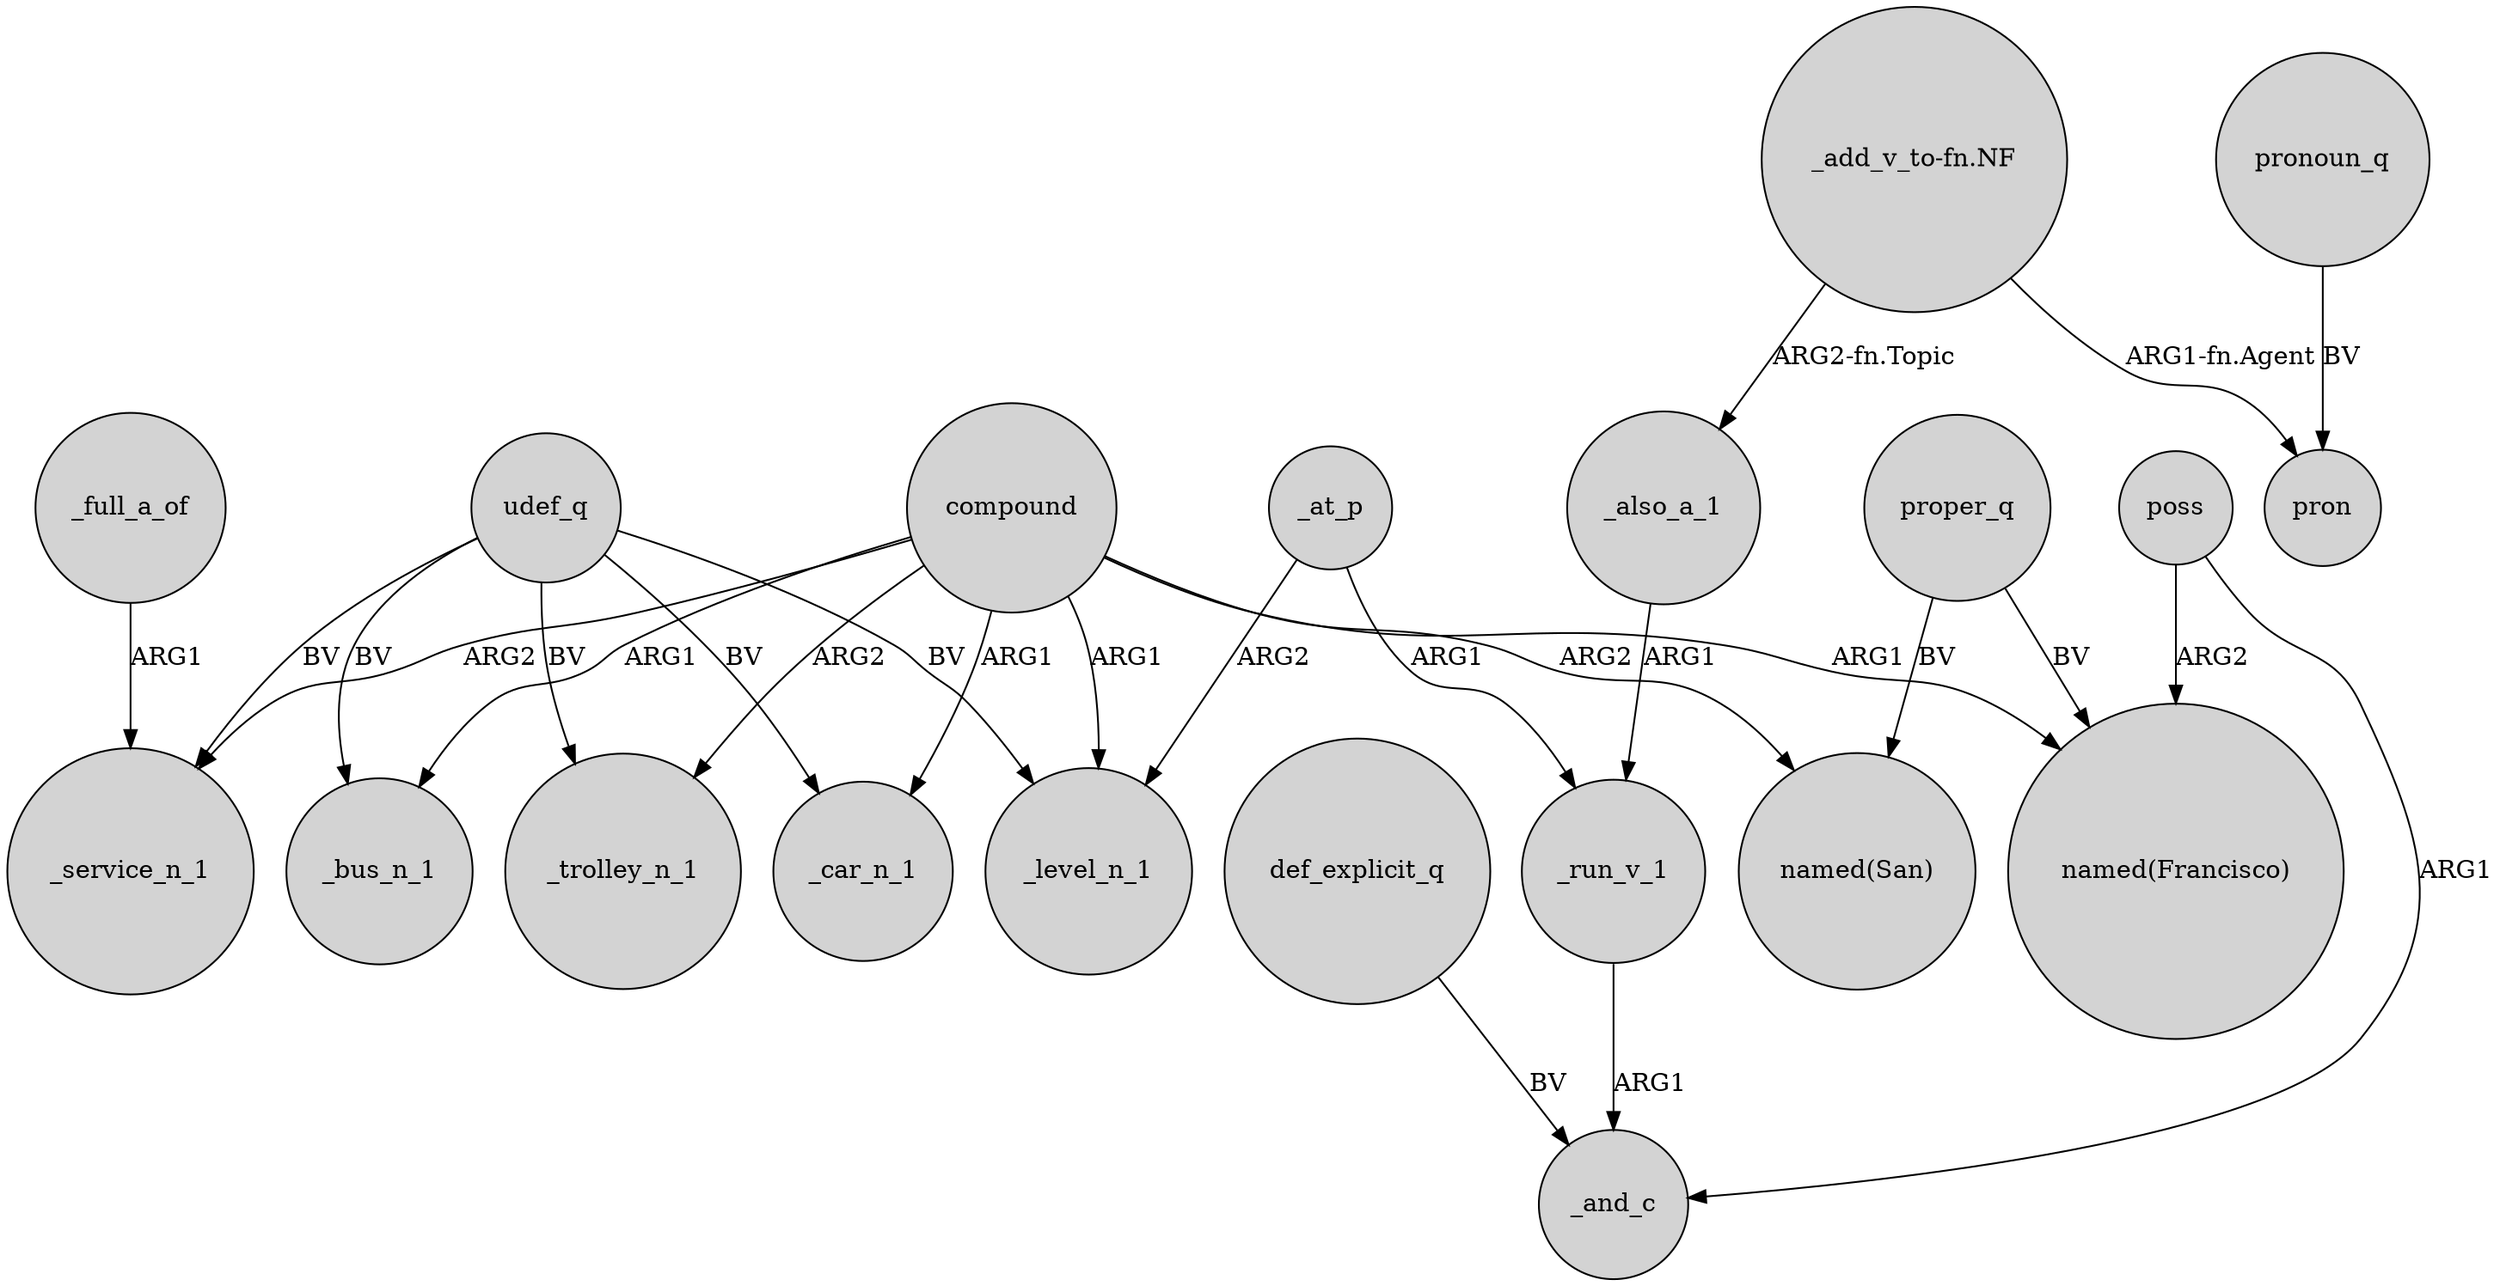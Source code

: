 digraph {
	node [shape=circle style=filled]
	compound -> _bus_n_1 [label=ARG1]
	poss -> "named(Francisco)" [label=ARG2]
	compound -> _service_n_1 [label=ARG2]
	poss -> _and_c [label=ARG1]
	proper_q -> "named(Francisco)" [label=BV]
	compound -> "named(San)" [label=ARG2]
	def_explicit_q -> _and_c [label=BV]
	"_add_v_to-fn.NF" -> _also_a_1 [label="ARG2-fn.Topic"]
	udef_q -> _trolley_n_1 [label=BV]
	_run_v_1 -> _and_c [label=ARG1]
	udef_q -> _level_n_1 [label=BV]
	pronoun_q -> pron [label=BV]
	_at_p -> _run_v_1 [label=ARG1]
	compound -> _trolley_n_1 [label=ARG2]
	udef_q -> _service_n_1 [label=BV]
	_full_a_of -> _service_n_1 [label=ARG1]
	_also_a_1 -> _run_v_1 [label=ARG1]
	compound -> "named(Francisco)" [label=ARG1]
	"_add_v_to-fn.NF" -> pron [label="ARG1-fn.Agent"]
	_at_p -> _level_n_1 [label=ARG2]
	compound -> _car_n_1 [label=ARG1]
	udef_q -> _car_n_1 [label=BV]
	udef_q -> _bus_n_1 [label=BV]
	proper_q -> "named(San)" [label=BV]
	compound -> _level_n_1 [label=ARG1]
}
